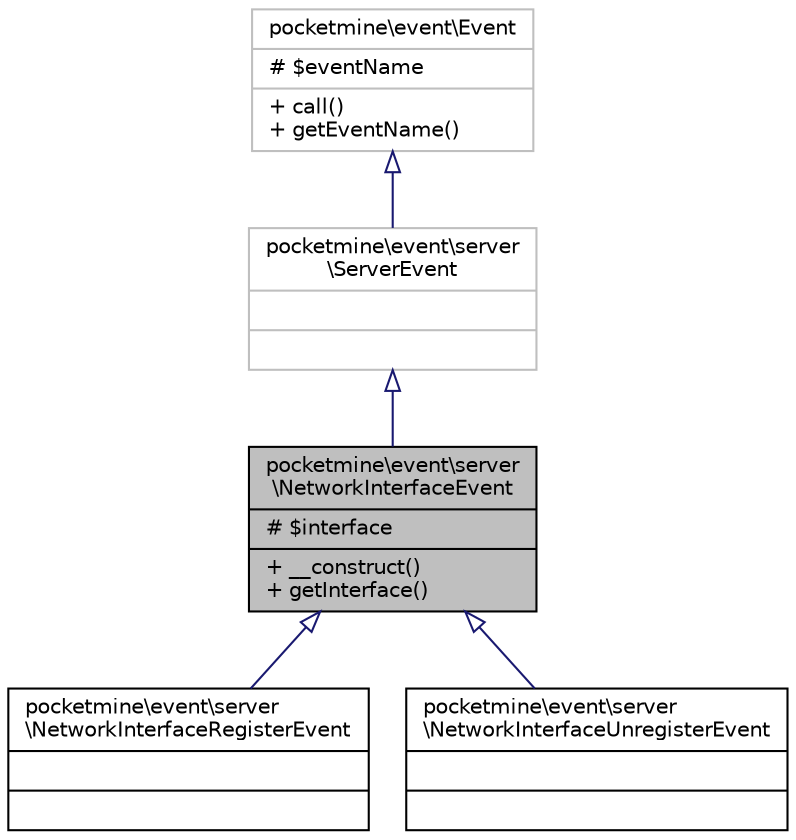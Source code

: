 digraph "pocketmine\event\server\NetworkInterfaceEvent"
{
 // INTERACTIVE_SVG=YES
 // LATEX_PDF_SIZE
  edge [fontname="Helvetica",fontsize="10",labelfontname="Helvetica",labelfontsize="10"];
  node [fontname="Helvetica",fontsize="10",shape=record];
  Node1 [label="{pocketmine\\event\\server\l\\NetworkInterfaceEvent\n|# $interface\l|+ __construct()\l+ getInterface()\l}",height=0.2,width=0.4,color="black", fillcolor="grey75", style="filled", fontcolor="black",tooltip=" "];
  Node2 -> Node1 [dir="back",color="midnightblue",fontsize="10",style="solid",arrowtail="onormal",fontname="Helvetica"];
  Node2 [label="{pocketmine\\event\\server\l\\ServerEvent\n||}",height=0.2,width=0.4,color="grey75", fillcolor="white", style="filled",URL="$d1/d77/classpocketmine_1_1event_1_1server_1_1_server_event.html",tooltip=" "];
  Node3 -> Node2 [dir="back",color="midnightblue",fontsize="10",style="solid",arrowtail="onormal",fontname="Helvetica"];
  Node3 [label="{pocketmine\\event\\Event\n|# $eventName\l|+ call()\l+ getEventName()\l}",height=0.2,width=0.4,color="grey75", fillcolor="white", style="filled",URL="$d1/d2f/classpocketmine_1_1event_1_1_event.html",tooltip=" "];
  Node1 -> Node4 [dir="back",color="midnightblue",fontsize="10",style="solid",arrowtail="onormal",fontname="Helvetica"];
  Node4 [label="{pocketmine\\event\\server\l\\NetworkInterfaceRegisterEvent\n||}",height=0.2,width=0.4,color="black", fillcolor="white", style="filled",URL="$d8/d02/classpocketmine_1_1event_1_1server_1_1_network_interface_register_event.html",tooltip=" "];
  Node1 -> Node5 [dir="back",color="midnightblue",fontsize="10",style="solid",arrowtail="onormal",fontname="Helvetica"];
  Node5 [label="{pocketmine\\event\\server\l\\NetworkInterfaceUnregisterEvent\n||}",height=0.2,width=0.4,color="black", fillcolor="white", style="filled",URL="$d5/db8/classpocketmine_1_1event_1_1server_1_1_network_interface_unregister_event.html",tooltip=" "];
}
